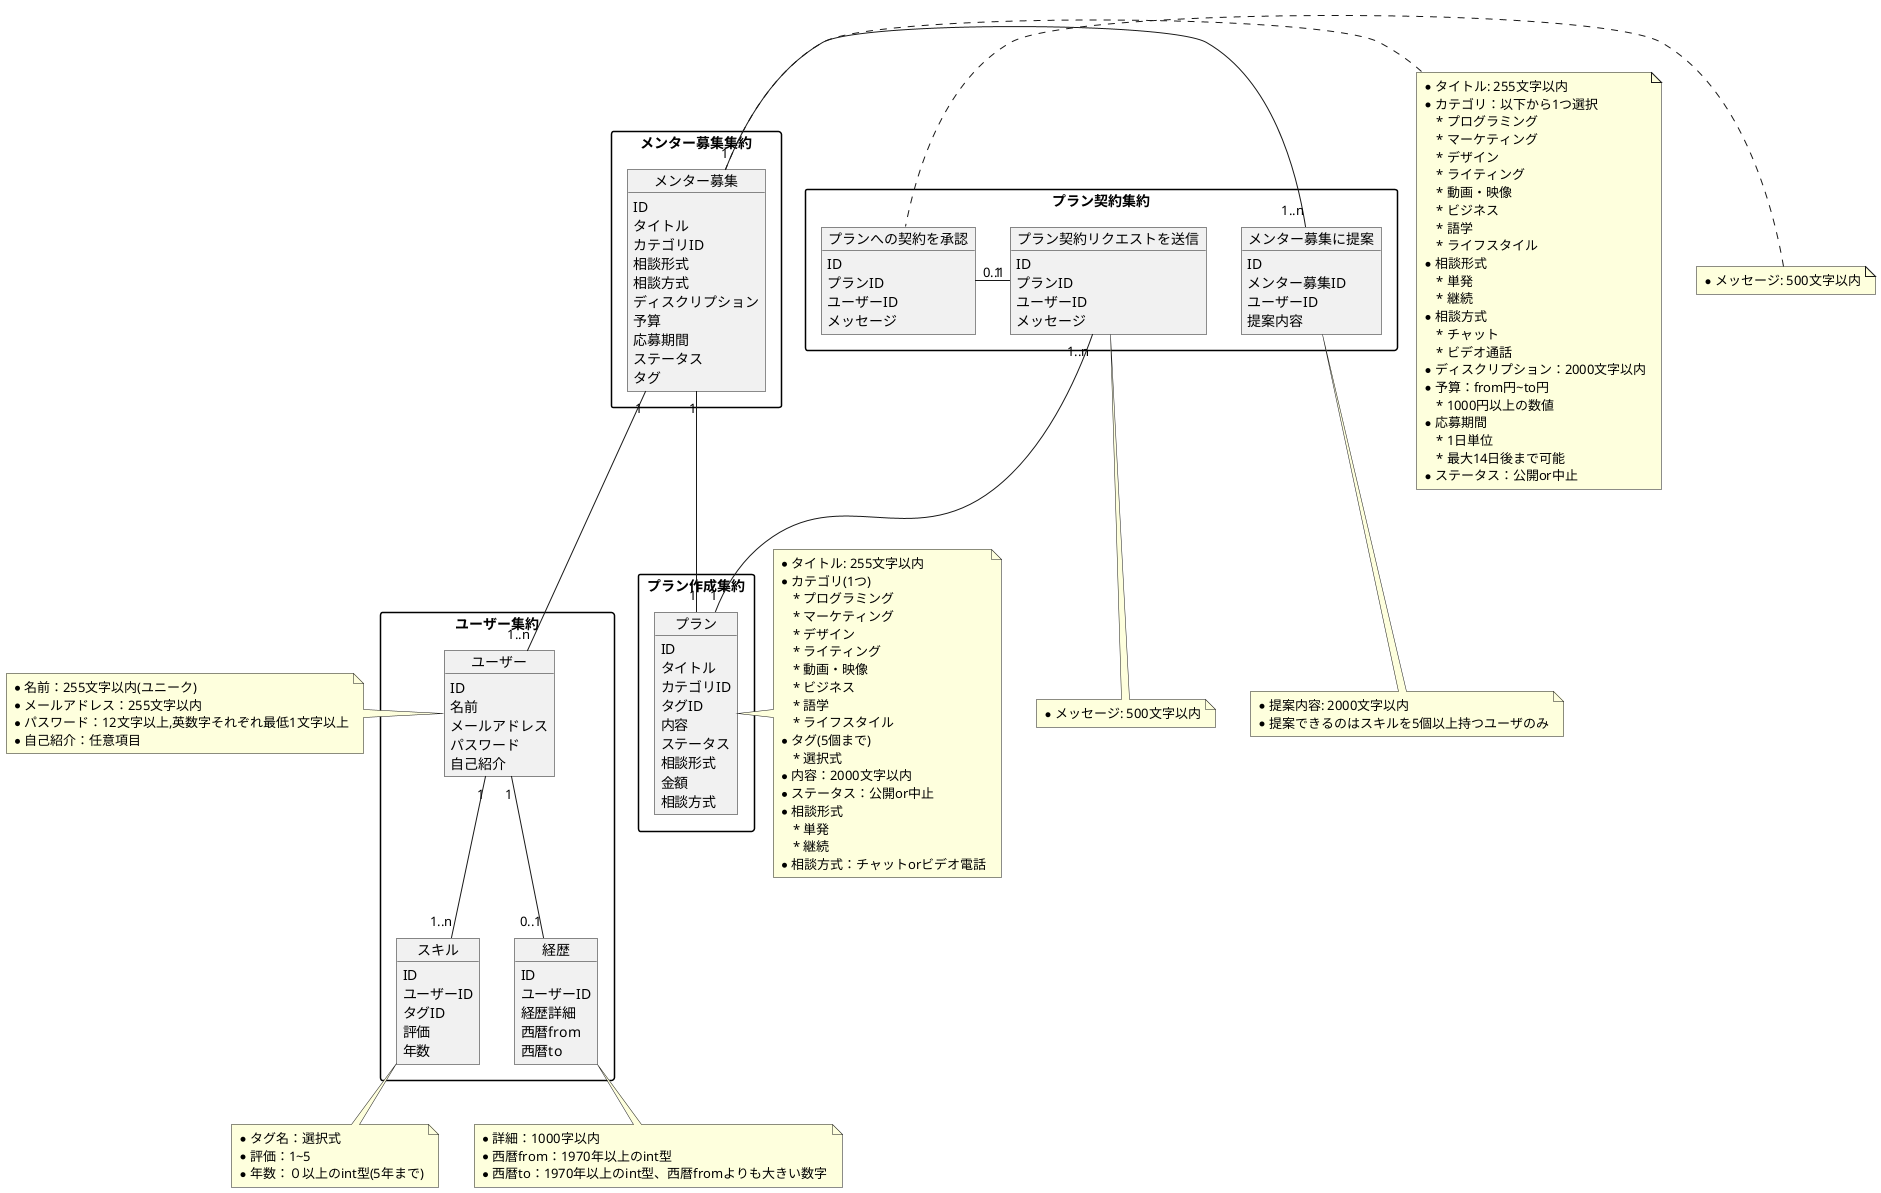 @startuml domain_model
skinparam PackageStyle rectangle

package ユーザー集約 {
    object ユーザー {
        ID
        名前
        メールアドレス
        パスワード
        自己紹介
    }
    object スキル {
        ID
        ユーザーID
        タグID
        評価
        年数
    }
    object 経歴 {
        ID
        ユーザーID
        経歴詳細
        西暦from
        西暦to
    }
}

note left of ユーザー
    * 名前：255文字以内(ユニーク)
    * メールアドレス：255文字以内
    * パスワード：12文字以上,英数字それぞれ最低1文字以上
    * 自己紹介：任意項目
end note

note bottom of スキル
    * タグ名：選択式
    * 評価：1~5
    * 年数：０以上のint型(5年まで)
end note

note bottom of 経歴
    * 詳細：1000字以内
    * 西暦from：1970年以上のint型
    * 西暦to：1970年以上のint型、西暦fromよりも大きい数字
end note
ユーザー "1" -down- "1..n" スキル
ユーザー "1" -down- "0..1" 経歴

package メンター募集集約 {
    object メンター募集 {
        ID
        タイトル
        カテゴリID
        相談形式
        相談方式
        ディスクリプション
        予算
        応募期間
        ステータス
        タグ
    }
}

note left of メンター募集 
    * タイトル: 255文字以内
    * カテゴリ：以下から1つ選択
        * プログラミング
        * マーケティング
        * デザイン
        * ライティング
        * 動画・映像
        * ビジネス
        * 語学
        * ライフスタイル
    * 相談形式
        * 単発
        * 継続
    * 相談方式
        * チャット
        * ビデオ通話
    * ディスクリプション：2000文字以内
    * 予算：from円~to円
        * 1000円以上の数値
    * 応募期間
        * 1日単位
        * 最大14日後まで可能
    * ステータス：公開or中止
end note
メンター募集 "1" -down- "1..n" ユーザー

package プラン作成集約 {
    object プラン {
        ID
        タイトル
        カテゴリID
        タグID
        内容
        ステータス
        相談形式
        金額
        相談方式
    }
}

note left of プラン 
    * タイトル: 255文字以内
    * カテゴリ(1つ)
        * プログラミング
        * マーケティング
        * デザイン
        * ライティング
        * 動画・映像
        * ビジネス
        * 語学
        * ライフスタイル
    * タグ(5個まで)
        * 選択式
    * 内容：2000文字以内
    * ステータス：公開or中止
    * 相談形式
        * 単発
        * 継続
    * 相談方式：チャットorビデオ電話
end note
メンター募集 "1" -down- "1" プラン

package プラン契約集約 {
    object メンター募集に提案 {
        ID
        メンター募集ID
        ユーザーID
        提案内容
    }
    object プラン契約リクエストを送信 {
        ID
        プランID
        ユーザーID
        メッセージ
    }
    object プランへの契約を承認 {
        ID
        プランID
        ユーザーID
        メッセージ
    }
}

note bottom of メンター募集に提案 
    * 提案内容: 2000文字以内
    * 提案できるのはスキルを5個以上持つユーザのみ
end note

note bottom of プラン契約リクエストを送信 
    * メッセージ: 500文字以内
end note

note left of プランへの契約を承認
    * メッセージ: 500文字以内
end note

メンター募集 "1" -left- "1..n" メンター募集に提案
プラン "1" -left- "1..n" プラン契約リクエストを送信
プラン契約リクエストを送信 "1" -left- "0..1" プランへの契約を承認


@enduml

' 名前 "1" left* "1" 候補者
' ペンダント "1" down* "1" 候補者
' キューブ "0..8" down* "1" ペンダント





' モデル図の書き方参考：https://tech.contracts.co.jp/entry/2020/10/16/150605
' 「集約」について参考：https://www.youtube.com/watch?v=Hn4EAXYBl8c